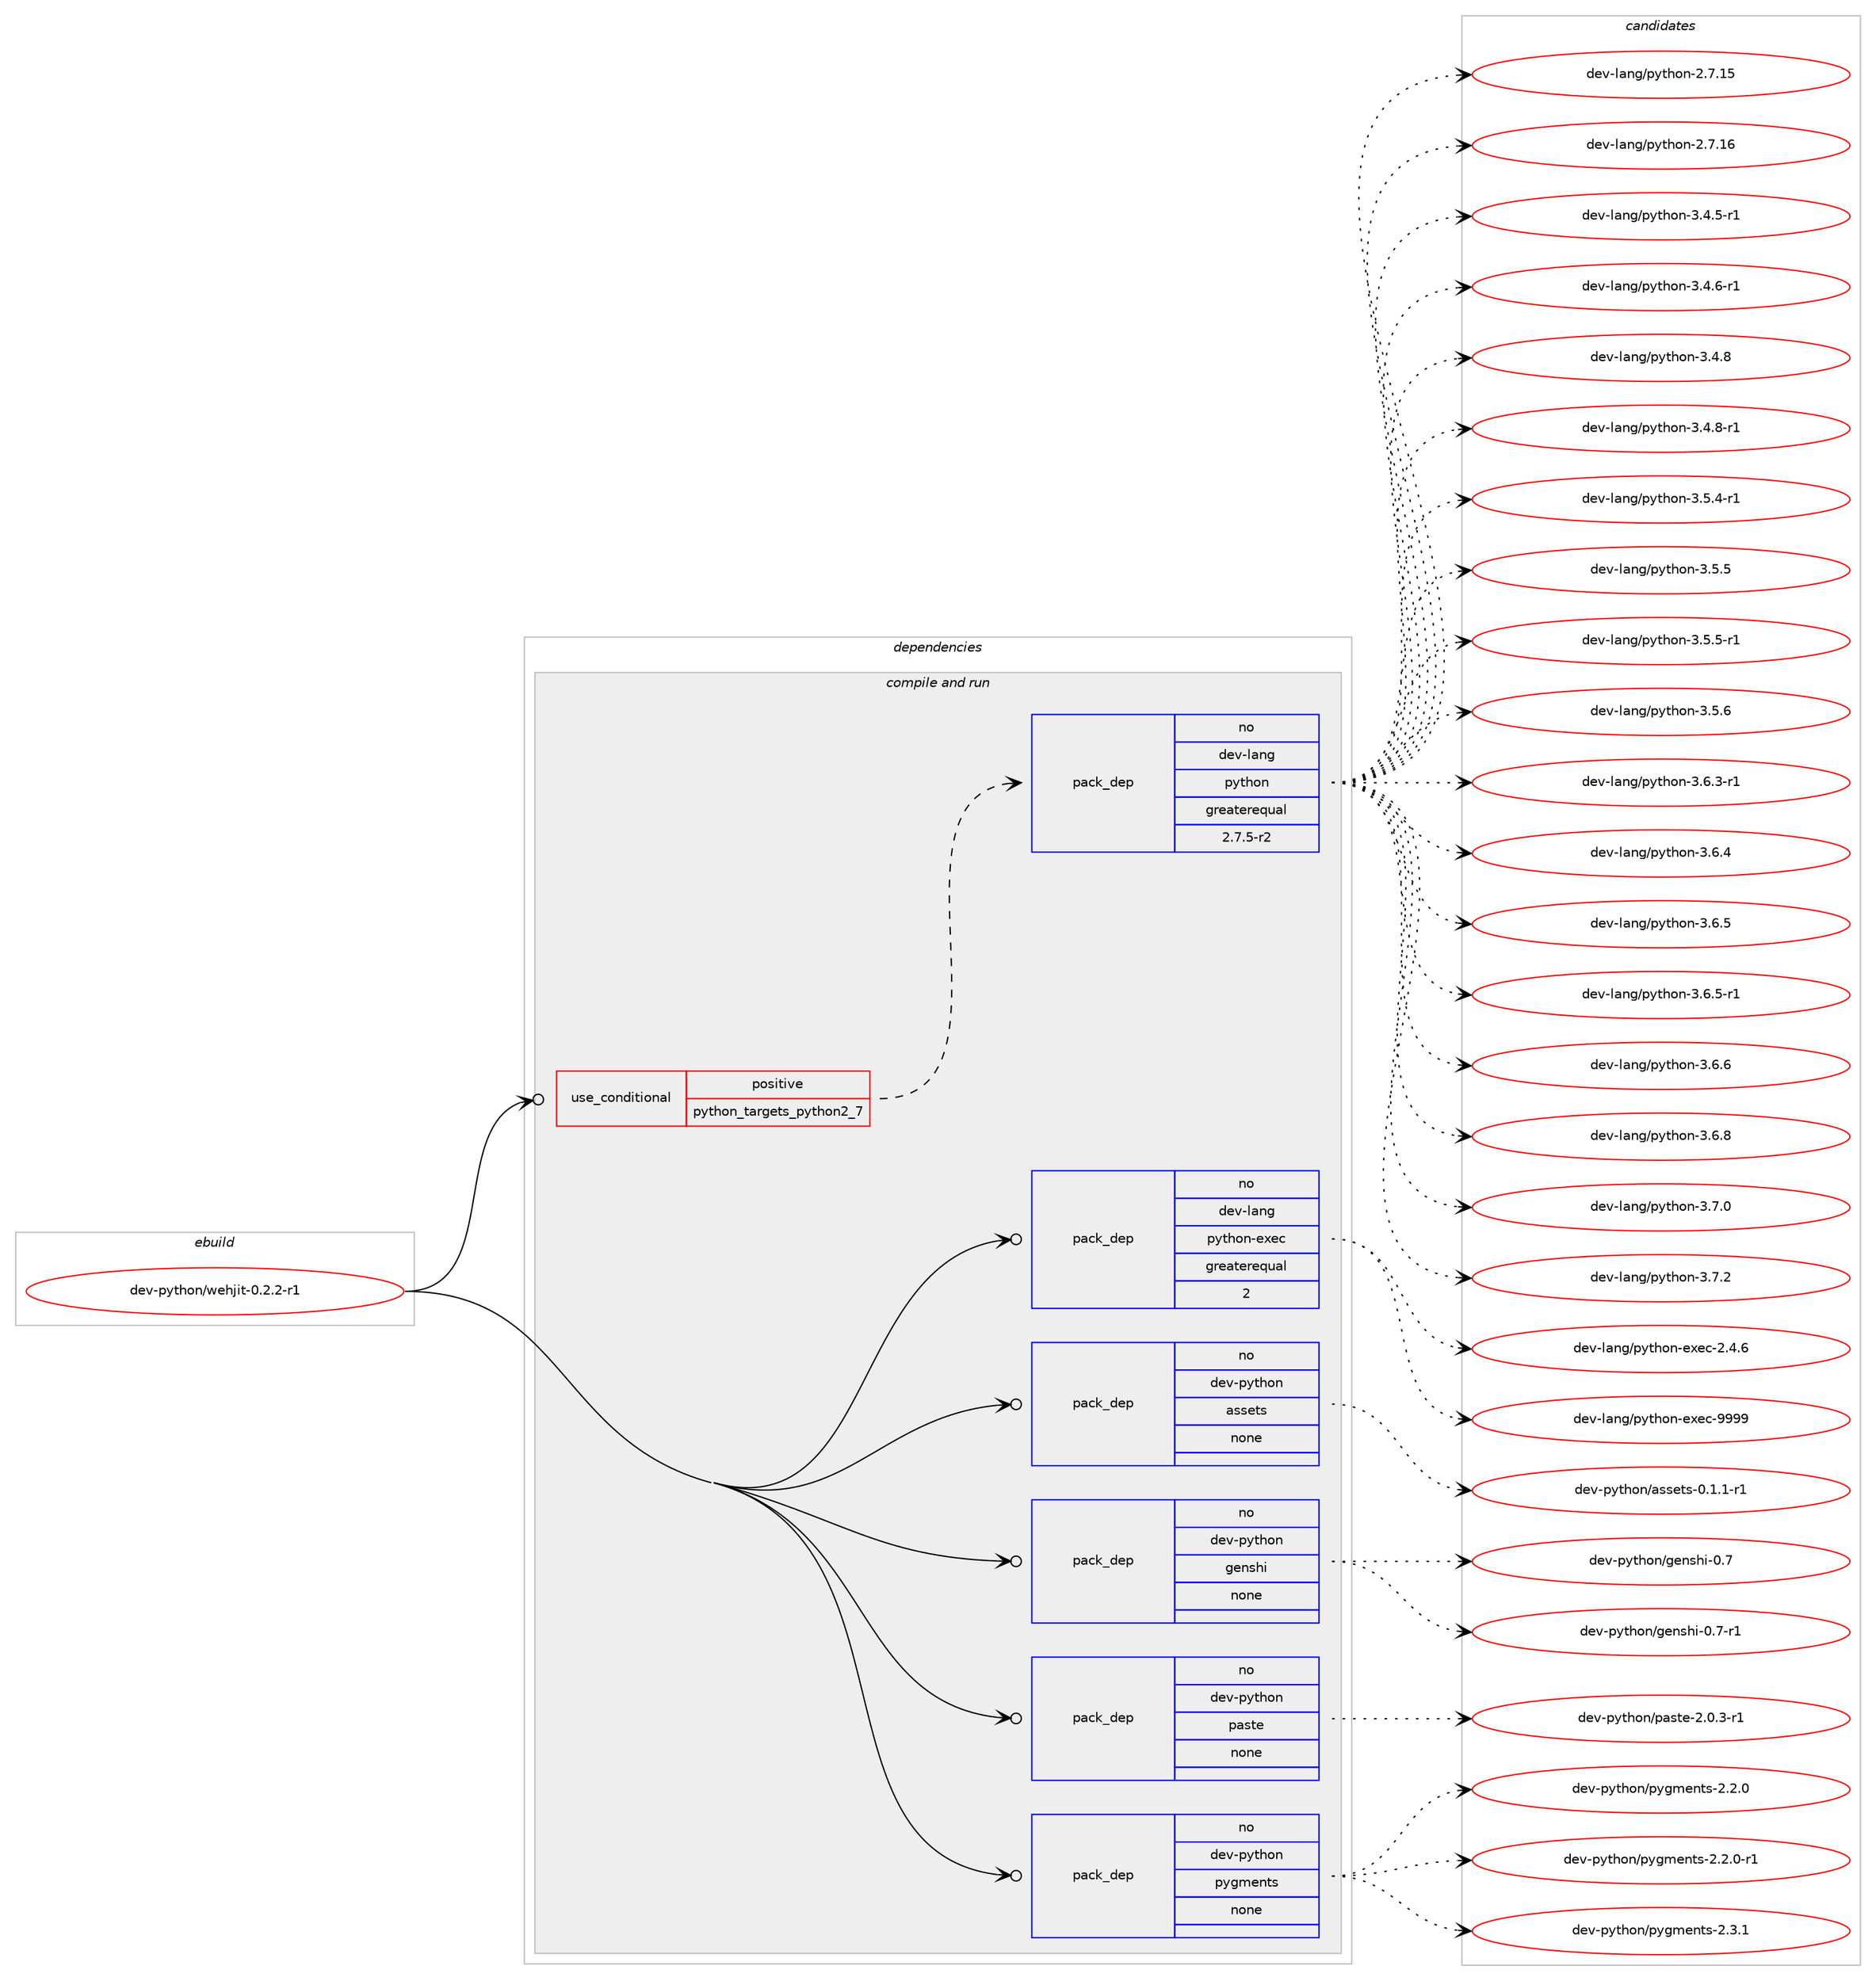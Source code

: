 digraph prolog {

# *************
# Graph options
# *************

newrank=true;
concentrate=true;
compound=true;
graph [rankdir=LR,fontname=Helvetica,fontsize=10,ranksep=1.5];#, ranksep=2.5, nodesep=0.2];
edge  [arrowhead=vee];
node  [fontname=Helvetica,fontsize=10];

# **********
# The ebuild
# **********

subgraph cluster_leftcol {
color=gray;
rank=same;
label=<<i>ebuild</i>>;
id [label="dev-python/wehjit-0.2.2-r1", color=red, width=4, href="../dev-python/wehjit-0.2.2-r1.svg"];
}

# ****************
# The dependencies
# ****************

subgraph cluster_midcol {
color=gray;
label=<<i>dependencies</i>>;
subgraph cluster_compile {
fillcolor="#eeeeee";
style=filled;
label=<<i>compile</i>>;
}
subgraph cluster_compileandrun {
fillcolor="#eeeeee";
style=filled;
label=<<i>compile and run</i>>;
subgraph cond386776 {
dependency1447867 [label=<<TABLE BORDER="0" CELLBORDER="1" CELLSPACING="0" CELLPADDING="4"><TR><TD ROWSPAN="3" CELLPADDING="10">use_conditional</TD></TR><TR><TD>positive</TD></TR><TR><TD>python_targets_python2_7</TD></TR></TABLE>>, shape=none, color=red];
subgraph pack1037721 {
dependency1447868 [label=<<TABLE BORDER="0" CELLBORDER="1" CELLSPACING="0" CELLPADDING="4" WIDTH="220"><TR><TD ROWSPAN="6" CELLPADDING="30">pack_dep</TD></TR><TR><TD WIDTH="110">no</TD></TR><TR><TD>dev-lang</TD></TR><TR><TD>python</TD></TR><TR><TD>greaterequal</TD></TR><TR><TD>2.7.5-r2</TD></TR></TABLE>>, shape=none, color=blue];
}
dependency1447867:e -> dependency1447868:w [weight=20,style="dashed",arrowhead="vee"];
}
id:e -> dependency1447867:w [weight=20,style="solid",arrowhead="odotvee"];
subgraph pack1037722 {
dependency1447869 [label=<<TABLE BORDER="0" CELLBORDER="1" CELLSPACING="0" CELLPADDING="4" WIDTH="220"><TR><TD ROWSPAN="6" CELLPADDING="30">pack_dep</TD></TR><TR><TD WIDTH="110">no</TD></TR><TR><TD>dev-lang</TD></TR><TR><TD>python-exec</TD></TR><TR><TD>greaterequal</TD></TR><TR><TD>2</TD></TR></TABLE>>, shape=none, color=blue];
}
id:e -> dependency1447869:w [weight=20,style="solid",arrowhead="odotvee"];
subgraph pack1037723 {
dependency1447870 [label=<<TABLE BORDER="0" CELLBORDER="1" CELLSPACING="0" CELLPADDING="4" WIDTH="220"><TR><TD ROWSPAN="6" CELLPADDING="30">pack_dep</TD></TR><TR><TD WIDTH="110">no</TD></TR><TR><TD>dev-python</TD></TR><TR><TD>assets</TD></TR><TR><TD>none</TD></TR><TR><TD></TD></TR></TABLE>>, shape=none, color=blue];
}
id:e -> dependency1447870:w [weight=20,style="solid",arrowhead="odotvee"];
subgraph pack1037724 {
dependency1447871 [label=<<TABLE BORDER="0" CELLBORDER="1" CELLSPACING="0" CELLPADDING="4" WIDTH="220"><TR><TD ROWSPAN="6" CELLPADDING="30">pack_dep</TD></TR><TR><TD WIDTH="110">no</TD></TR><TR><TD>dev-python</TD></TR><TR><TD>genshi</TD></TR><TR><TD>none</TD></TR><TR><TD></TD></TR></TABLE>>, shape=none, color=blue];
}
id:e -> dependency1447871:w [weight=20,style="solid",arrowhead="odotvee"];
subgraph pack1037725 {
dependency1447872 [label=<<TABLE BORDER="0" CELLBORDER="1" CELLSPACING="0" CELLPADDING="4" WIDTH="220"><TR><TD ROWSPAN="6" CELLPADDING="30">pack_dep</TD></TR><TR><TD WIDTH="110">no</TD></TR><TR><TD>dev-python</TD></TR><TR><TD>paste</TD></TR><TR><TD>none</TD></TR><TR><TD></TD></TR></TABLE>>, shape=none, color=blue];
}
id:e -> dependency1447872:w [weight=20,style="solid",arrowhead="odotvee"];
subgraph pack1037726 {
dependency1447873 [label=<<TABLE BORDER="0" CELLBORDER="1" CELLSPACING="0" CELLPADDING="4" WIDTH="220"><TR><TD ROWSPAN="6" CELLPADDING="30">pack_dep</TD></TR><TR><TD WIDTH="110">no</TD></TR><TR><TD>dev-python</TD></TR><TR><TD>pygments</TD></TR><TR><TD>none</TD></TR><TR><TD></TD></TR></TABLE>>, shape=none, color=blue];
}
id:e -> dependency1447873:w [weight=20,style="solid",arrowhead="odotvee"];
}
subgraph cluster_run {
fillcolor="#eeeeee";
style=filled;
label=<<i>run</i>>;
}
}

# **************
# The candidates
# **************

subgraph cluster_choices {
rank=same;
color=gray;
label=<<i>candidates</i>>;

subgraph choice1037721 {
color=black;
nodesep=1;
choice10010111845108971101034711212111610411111045504655464953 [label="dev-lang/python-2.7.15", color=red, width=4,href="../dev-lang/python-2.7.15.svg"];
choice10010111845108971101034711212111610411111045504655464954 [label="dev-lang/python-2.7.16", color=red, width=4,href="../dev-lang/python-2.7.16.svg"];
choice1001011184510897110103471121211161041111104551465246534511449 [label="dev-lang/python-3.4.5-r1", color=red, width=4,href="../dev-lang/python-3.4.5-r1.svg"];
choice1001011184510897110103471121211161041111104551465246544511449 [label="dev-lang/python-3.4.6-r1", color=red, width=4,href="../dev-lang/python-3.4.6-r1.svg"];
choice100101118451089711010347112121116104111110455146524656 [label="dev-lang/python-3.4.8", color=red, width=4,href="../dev-lang/python-3.4.8.svg"];
choice1001011184510897110103471121211161041111104551465246564511449 [label="dev-lang/python-3.4.8-r1", color=red, width=4,href="../dev-lang/python-3.4.8-r1.svg"];
choice1001011184510897110103471121211161041111104551465346524511449 [label="dev-lang/python-3.5.4-r1", color=red, width=4,href="../dev-lang/python-3.5.4-r1.svg"];
choice100101118451089711010347112121116104111110455146534653 [label="dev-lang/python-3.5.5", color=red, width=4,href="../dev-lang/python-3.5.5.svg"];
choice1001011184510897110103471121211161041111104551465346534511449 [label="dev-lang/python-3.5.5-r1", color=red, width=4,href="../dev-lang/python-3.5.5-r1.svg"];
choice100101118451089711010347112121116104111110455146534654 [label="dev-lang/python-3.5.6", color=red, width=4,href="../dev-lang/python-3.5.6.svg"];
choice1001011184510897110103471121211161041111104551465446514511449 [label="dev-lang/python-3.6.3-r1", color=red, width=4,href="../dev-lang/python-3.6.3-r1.svg"];
choice100101118451089711010347112121116104111110455146544652 [label="dev-lang/python-3.6.4", color=red, width=4,href="../dev-lang/python-3.6.4.svg"];
choice100101118451089711010347112121116104111110455146544653 [label="dev-lang/python-3.6.5", color=red, width=4,href="../dev-lang/python-3.6.5.svg"];
choice1001011184510897110103471121211161041111104551465446534511449 [label="dev-lang/python-3.6.5-r1", color=red, width=4,href="../dev-lang/python-3.6.5-r1.svg"];
choice100101118451089711010347112121116104111110455146544654 [label="dev-lang/python-3.6.6", color=red, width=4,href="../dev-lang/python-3.6.6.svg"];
choice100101118451089711010347112121116104111110455146544656 [label="dev-lang/python-3.6.8", color=red, width=4,href="../dev-lang/python-3.6.8.svg"];
choice100101118451089711010347112121116104111110455146554648 [label="dev-lang/python-3.7.0", color=red, width=4,href="../dev-lang/python-3.7.0.svg"];
choice100101118451089711010347112121116104111110455146554650 [label="dev-lang/python-3.7.2", color=red, width=4,href="../dev-lang/python-3.7.2.svg"];
dependency1447868:e -> choice10010111845108971101034711212111610411111045504655464953:w [style=dotted,weight="100"];
dependency1447868:e -> choice10010111845108971101034711212111610411111045504655464954:w [style=dotted,weight="100"];
dependency1447868:e -> choice1001011184510897110103471121211161041111104551465246534511449:w [style=dotted,weight="100"];
dependency1447868:e -> choice1001011184510897110103471121211161041111104551465246544511449:w [style=dotted,weight="100"];
dependency1447868:e -> choice100101118451089711010347112121116104111110455146524656:w [style=dotted,weight="100"];
dependency1447868:e -> choice1001011184510897110103471121211161041111104551465246564511449:w [style=dotted,weight="100"];
dependency1447868:e -> choice1001011184510897110103471121211161041111104551465346524511449:w [style=dotted,weight="100"];
dependency1447868:e -> choice100101118451089711010347112121116104111110455146534653:w [style=dotted,weight="100"];
dependency1447868:e -> choice1001011184510897110103471121211161041111104551465346534511449:w [style=dotted,weight="100"];
dependency1447868:e -> choice100101118451089711010347112121116104111110455146534654:w [style=dotted,weight="100"];
dependency1447868:e -> choice1001011184510897110103471121211161041111104551465446514511449:w [style=dotted,weight="100"];
dependency1447868:e -> choice100101118451089711010347112121116104111110455146544652:w [style=dotted,weight="100"];
dependency1447868:e -> choice100101118451089711010347112121116104111110455146544653:w [style=dotted,weight="100"];
dependency1447868:e -> choice1001011184510897110103471121211161041111104551465446534511449:w [style=dotted,weight="100"];
dependency1447868:e -> choice100101118451089711010347112121116104111110455146544654:w [style=dotted,weight="100"];
dependency1447868:e -> choice100101118451089711010347112121116104111110455146544656:w [style=dotted,weight="100"];
dependency1447868:e -> choice100101118451089711010347112121116104111110455146554648:w [style=dotted,weight="100"];
dependency1447868:e -> choice100101118451089711010347112121116104111110455146554650:w [style=dotted,weight="100"];
}
subgraph choice1037722 {
color=black;
nodesep=1;
choice1001011184510897110103471121211161041111104510112010199455046524654 [label="dev-lang/python-exec-2.4.6", color=red, width=4,href="../dev-lang/python-exec-2.4.6.svg"];
choice10010111845108971101034711212111610411111045101120101994557575757 [label="dev-lang/python-exec-9999", color=red, width=4,href="../dev-lang/python-exec-9999.svg"];
dependency1447869:e -> choice1001011184510897110103471121211161041111104510112010199455046524654:w [style=dotted,weight="100"];
dependency1447869:e -> choice10010111845108971101034711212111610411111045101120101994557575757:w [style=dotted,weight="100"];
}
subgraph choice1037723 {
color=black;
nodesep=1;
choice1001011184511212111610411111047971151151011161154548464946494511449 [label="dev-python/assets-0.1.1-r1", color=red, width=4,href="../dev-python/assets-0.1.1-r1.svg"];
dependency1447870:e -> choice1001011184511212111610411111047971151151011161154548464946494511449:w [style=dotted,weight="100"];
}
subgraph choice1037724 {
color=black;
nodesep=1;
choice100101118451121211161041111104710310111011510410545484655 [label="dev-python/genshi-0.7", color=red, width=4,href="../dev-python/genshi-0.7.svg"];
choice1001011184511212111610411111047103101110115104105454846554511449 [label="dev-python/genshi-0.7-r1", color=red, width=4,href="../dev-python/genshi-0.7-r1.svg"];
dependency1447871:e -> choice100101118451121211161041111104710310111011510410545484655:w [style=dotted,weight="100"];
dependency1447871:e -> choice1001011184511212111610411111047103101110115104105454846554511449:w [style=dotted,weight="100"];
}
subgraph choice1037725 {
color=black;
nodesep=1;
choice1001011184511212111610411111047112971151161014550464846514511449 [label="dev-python/paste-2.0.3-r1", color=red, width=4,href="../dev-python/paste-2.0.3-r1.svg"];
dependency1447872:e -> choice1001011184511212111610411111047112971151161014550464846514511449:w [style=dotted,weight="100"];
}
subgraph choice1037726 {
color=black;
nodesep=1;
choice1001011184511212111610411111047112121103109101110116115455046504648 [label="dev-python/pygments-2.2.0", color=red, width=4,href="../dev-python/pygments-2.2.0.svg"];
choice10010111845112121116104111110471121211031091011101161154550465046484511449 [label="dev-python/pygments-2.2.0-r1", color=red, width=4,href="../dev-python/pygments-2.2.0-r1.svg"];
choice1001011184511212111610411111047112121103109101110116115455046514649 [label="dev-python/pygments-2.3.1", color=red, width=4,href="../dev-python/pygments-2.3.1.svg"];
dependency1447873:e -> choice1001011184511212111610411111047112121103109101110116115455046504648:w [style=dotted,weight="100"];
dependency1447873:e -> choice10010111845112121116104111110471121211031091011101161154550465046484511449:w [style=dotted,weight="100"];
dependency1447873:e -> choice1001011184511212111610411111047112121103109101110116115455046514649:w [style=dotted,weight="100"];
}
}

}
